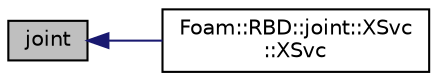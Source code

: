 digraph "joint"
{
  bgcolor="transparent";
  edge [fontname="Helvetica",fontsize="10",labelfontname="Helvetica",labelfontsize="10"];
  node [fontname="Helvetica",fontsize="10",shape=record];
  rankdir="LR";
  Node1 [label="joint",height=0.2,width=0.4,color="black", fillcolor="grey75", style="filled", fontcolor="black"];
  Node1 -> Node2 [dir="back",color="midnightblue",fontsize="10",style="solid",fontname="Helvetica"];
  Node2 [label="Foam::RBD::joint::XSvc\l::XSvc",height=0.2,width=0.4,color="black",URL="$a02987.html#a260dcf6f5cc39e0b3d149ad4cb5f75c5",tooltip="Null constructor. "];
}
